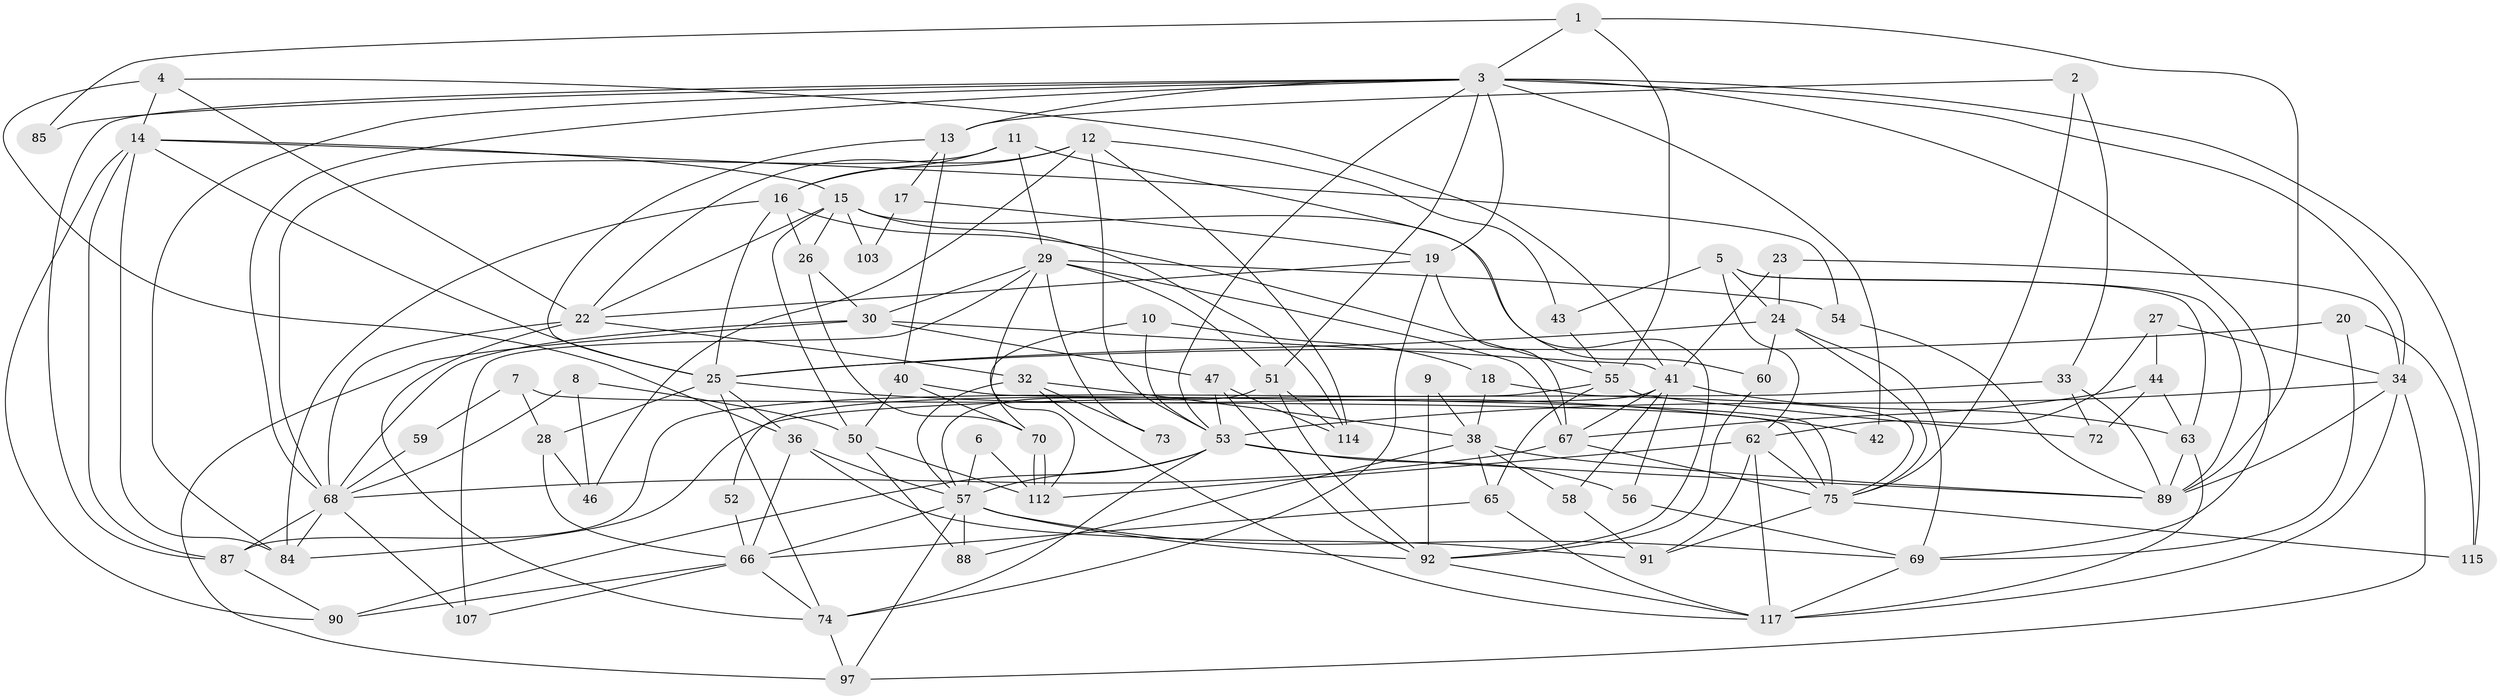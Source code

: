 // original degree distribution, {4: 0.2905982905982906, 3: 0.2564102564102564, 10: 0.008547008547008548, 5: 0.17094017094017094, 2: 0.1452991452991453, 7: 0.05128205128205128, 6: 0.06837606837606838, 8: 0.008547008547008548}
// Generated by graph-tools (version 1.1) at 2025/11/02/27/25 16:11:19]
// undirected, 79 vertices, 193 edges
graph export_dot {
graph [start="1"]
  node [color=gray90,style=filled];
  1;
  2;
  3 [super="+81"];
  4 [super="+48"];
  5;
  6;
  7;
  8;
  9;
  10;
  11;
  12 [super="+64"];
  13 [super="+95"];
  14 [super="+49"];
  15 [super="+71"];
  16 [super="+21"];
  17;
  18;
  19 [super="+82"];
  20;
  22 [super="+37"];
  23;
  24 [super="+35"];
  25 [super="+111"];
  26 [super="+61"];
  27;
  28;
  29 [super="+31"];
  30 [super="+76"];
  32 [super="+93"];
  33;
  34 [super="+45"];
  36 [super="+102"];
  38 [super="+39"];
  40;
  41 [super="+77"];
  42;
  43;
  44 [super="+105"];
  46;
  47 [super="+110"];
  50 [super="+79"];
  51 [super="+86"];
  52;
  53 [super="+104"];
  54;
  55 [super="+101"];
  56;
  57 [super="+78"];
  58;
  59;
  60;
  62 [super="+98"];
  63 [super="+108"];
  65 [super="+99"];
  66 [super="+80"];
  67 [super="+83"];
  68 [super="+106"];
  69 [super="+113"];
  70;
  72;
  73;
  74 [super="+109"];
  75 [super="+100"];
  84 [super="+96"];
  85;
  87;
  88;
  89 [super="+116"];
  90;
  91;
  92 [super="+94"];
  97;
  103;
  107;
  112;
  114;
  115;
  117;
  1 -- 85;
  1 -- 3;
  1 -- 89;
  1 -- 55;
  2 -- 33;
  2 -- 13;
  2 -- 75;
  3 -- 69;
  3 -- 34;
  3 -- 42;
  3 -- 53;
  3 -- 85;
  3 -- 87;
  3 -- 115;
  3 -- 68;
  3 -- 13;
  3 -- 19;
  3 -- 51;
  3 -- 84;
  4 -- 22;
  4 -- 41;
  4 -- 36;
  4 -- 14;
  5 -- 89;
  5 -- 24;
  5 -- 43;
  5 -- 63;
  5 -- 62;
  6 -- 112;
  6 -- 57;
  7 -- 28;
  7 -- 59;
  7 -- 75;
  8 -- 68;
  8 -- 46;
  8 -- 50;
  9 -- 92;
  9 -- 38;
  10 -- 53;
  10 -- 70;
  10 -- 18;
  11 -- 16;
  11 -- 92;
  11 -- 68;
  11 -- 29;
  12 -- 43;
  12 -- 53;
  12 -- 22;
  12 -- 16;
  12 -- 114;
  12 -- 46;
  13 -- 40;
  13 -- 17;
  13 -- 25;
  14 -- 87;
  14 -- 84;
  14 -- 54;
  14 -- 25;
  14 -- 90;
  14 -- 15;
  15 -- 50;
  15 -- 114;
  15 -- 22;
  15 -- 60;
  15 -- 103;
  15 -- 26;
  16 -- 25;
  16 -- 84;
  16 -- 55;
  16 -- 26;
  17 -- 103;
  17 -- 19;
  18 -- 75;
  18 -- 38;
  19 -- 67;
  19 -- 22;
  19 -- 74;
  20 -- 69;
  20 -- 115;
  20 -- 25;
  22 -- 32;
  22 -- 68;
  22 -- 74;
  23 -- 41;
  23 -- 24;
  23 -- 34;
  24 -- 60;
  24 -- 69;
  24 -- 75;
  24 -- 25;
  25 -- 42;
  25 -- 36;
  25 -- 74;
  25 -- 28;
  26 -- 30;
  26 -- 70;
  27 -- 44;
  27 -- 34;
  27 -- 62;
  28 -- 46;
  28 -- 66;
  29 -- 112;
  29 -- 30;
  29 -- 67;
  29 -- 51;
  29 -- 54;
  29 -- 107;
  29 -- 73;
  30 -- 41;
  30 -- 97;
  30 -- 68;
  30 -- 47;
  32 -- 57;
  32 -- 73;
  32 -- 117;
  32 -- 38;
  33 -- 84;
  33 -- 72;
  33 -- 89;
  34 -- 53;
  34 -- 117;
  34 -- 97;
  34 -- 89;
  36 -- 91;
  36 -- 57;
  36 -- 66;
  38 -- 65;
  38 -- 58;
  38 -- 89;
  38 -- 88;
  40 -- 75;
  40 -- 70;
  40 -- 50;
  41 -- 56;
  41 -- 52;
  41 -- 58;
  41 -- 63;
  41 -- 67 [weight=2];
  43 -- 55;
  44 -- 67;
  44 -- 63;
  44 -- 72;
  47 -- 92;
  47 -- 53;
  47 -- 114;
  50 -- 112;
  50 -- 88;
  51 -- 92;
  51 -- 57;
  51 -- 114;
  52 -- 66;
  53 -- 56;
  53 -- 90;
  53 -- 89;
  53 -- 74;
  53 -- 57 [weight=2];
  54 -- 89;
  55 -- 72;
  55 -- 65;
  55 -- 87;
  56 -- 69;
  57 -- 88;
  57 -- 92;
  57 -- 69;
  57 -- 97;
  57 -- 66;
  58 -- 91;
  59 -- 68;
  60 -- 92;
  62 -- 117;
  62 -- 112;
  62 -- 91;
  62 -- 75;
  63 -- 117;
  63 -- 89;
  65 -- 117;
  65 -- 66;
  66 -- 90;
  66 -- 107;
  66 -- 74;
  67 -- 75;
  67 -- 68;
  68 -- 87;
  68 -- 107;
  68 -- 84;
  69 -- 117;
  70 -- 112;
  70 -- 112;
  74 -- 97;
  75 -- 115;
  75 -- 91;
  87 -- 90;
  92 -- 117;
}
